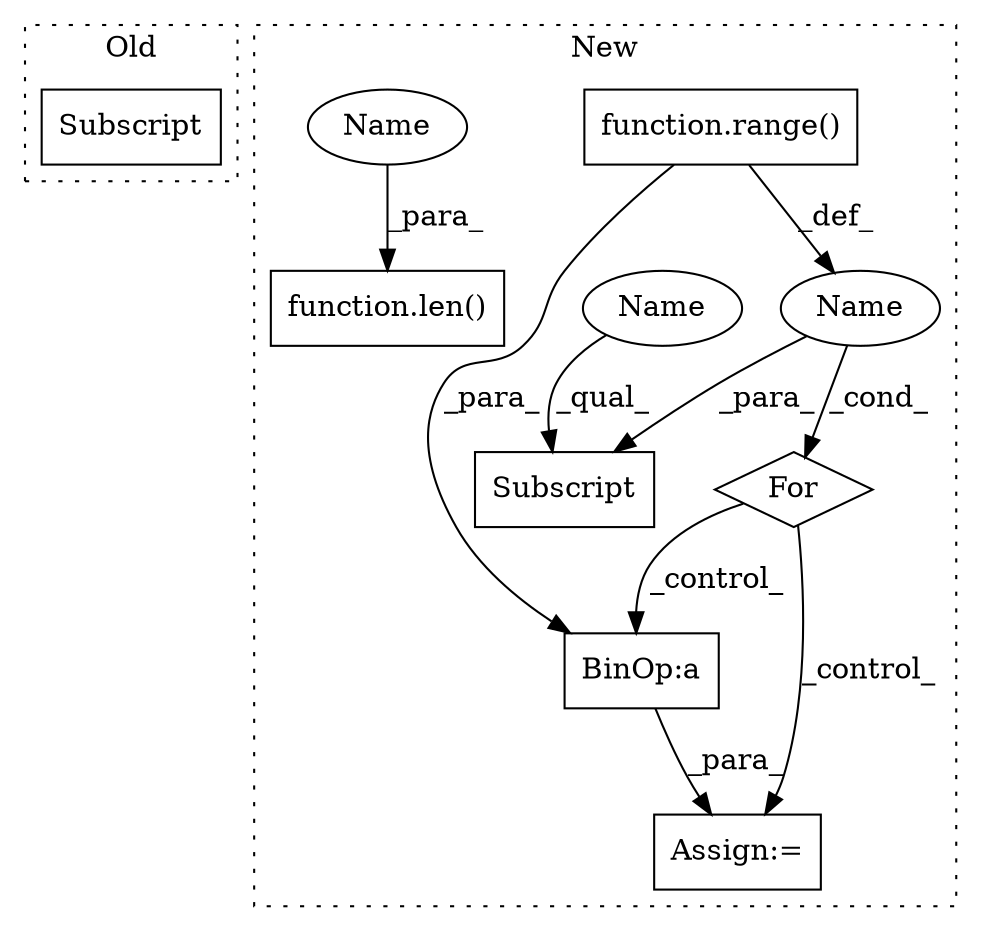 digraph G {
subgraph cluster0 {
1 [label="Subscript" a="63" s="2435,0" l="12,0" shape="box"];
label = "Old";
style="dotted";
}
subgraph cluster1 {
2 [label="function.range()" a="75" s="1438,1459" l="6,1" shape="box"];
3 [label="For" a="107" s="1420,1461" l="4,14" shape="diamond"];
4 [label="Subscript" a="63" s="1500,0" l="11,0" shape="box"];
5 [label="Assign:=" a="68" s="1526" l="3" shape="box"];
6 [label="Name" a="87" s="1424" l="1" shape="ellipse"];
7 [label="BinOp:a" a="82" s="1536" l="3" shape="box"];
8 [label="function.len()" a="75" s="1729,1741" l="4,1" shape="box"];
9 [label="Name" a="87" s="1733" l="8" shape="ellipse"];
10 [label="Name" a="87" s="1500" l="8" shape="ellipse"];
label = "New";
style="dotted";
}
2 -> 7 [label="_para_"];
2 -> 6 [label="_def_"];
3 -> 5 [label="_control_"];
3 -> 7 [label="_control_"];
6 -> 4 [label="_para_"];
6 -> 3 [label="_cond_"];
7 -> 5 [label="_para_"];
9 -> 8 [label="_para_"];
10 -> 4 [label="_qual_"];
}